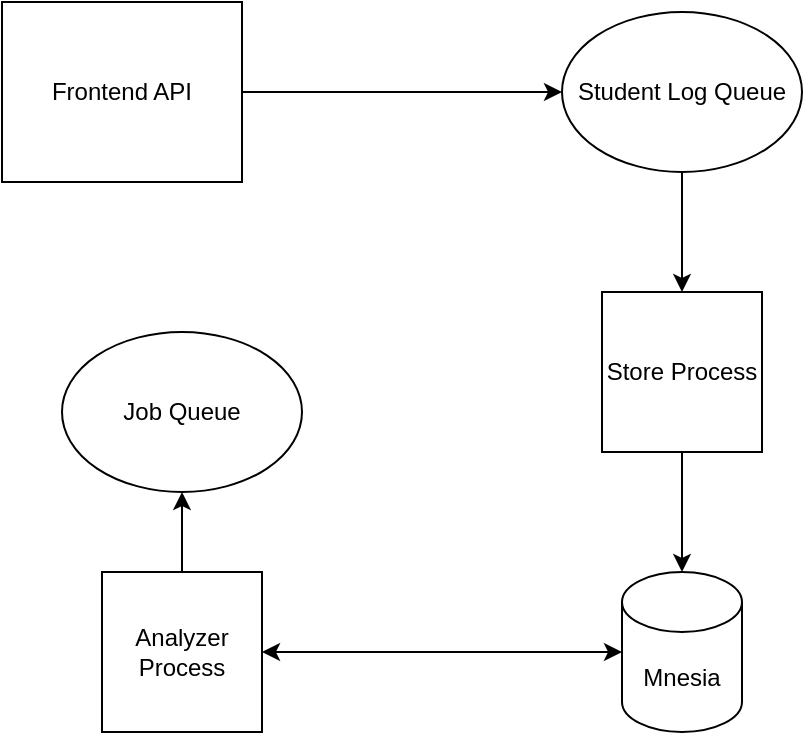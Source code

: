 <mxfile version="21.1.2" type="device">
  <diagram name="Page-1" id="56weg6uC7MEWqBnEIINK">
    <mxGraphModel dx="1114" dy="999" grid="1" gridSize="10" guides="1" tooltips="1" connect="1" arrows="1" fold="1" page="1" pageScale="1" pageWidth="850" pageHeight="1100" math="0" shadow="0">
      <root>
        <mxCell id="0" />
        <mxCell id="1" parent="0" />
        <mxCell id="6A0KOn8uIdy0uQehnbU4-1" value="Frontend API" style="rounded=0;whiteSpace=wrap;html=1;" vertex="1" parent="1">
          <mxGeometry x="110" y="275" width="120" height="90" as="geometry" />
        </mxCell>
        <mxCell id="6A0KOn8uIdy0uQehnbU4-2" value="Student Log Queue" style="ellipse;whiteSpace=wrap;html=1;" vertex="1" parent="1">
          <mxGeometry x="390" y="280" width="120" height="80" as="geometry" />
        </mxCell>
        <mxCell id="6A0KOn8uIdy0uQehnbU4-3" value="Mnesia" style="shape=cylinder3;whiteSpace=wrap;html=1;boundedLbl=1;backgroundOutline=1;size=15;" vertex="1" parent="1">
          <mxGeometry x="420" y="560" width="60" height="80" as="geometry" />
        </mxCell>
        <mxCell id="6A0KOn8uIdy0uQehnbU4-5" value="Store Process" style="whiteSpace=wrap;html=1;aspect=fixed;" vertex="1" parent="1">
          <mxGeometry x="410" y="420" width="80" height="80" as="geometry" />
        </mxCell>
        <mxCell id="6A0KOn8uIdy0uQehnbU4-6" value="" style="endArrow=classic;html=1;rounded=0;exitX=1;exitY=0.5;exitDx=0;exitDy=0;entryX=0;entryY=0.5;entryDx=0;entryDy=0;" edge="1" parent="1" source="6A0KOn8uIdy0uQehnbU4-1" target="6A0KOn8uIdy0uQehnbU4-2">
          <mxGeometry width="50" height="50" relative="1" as="geometry">
            <mxPoint x="400" y="540" as="sourcePoint" />
            <mxPoint x="450" y="490" as="targetPoint" />
          </mxGeometry>
        </mxCell>
        <mxCell id="6A0KOn8uIdy0uQehnbU4-7" value="" style="endArrow=classic;html=1;rounded=0;exitX=0.5;exitY=1;exitDx=0;exitDy=0;" edge="1" parent="1" source="6A0KOn8uIdy0uQehnbU4-2">
          <mxGeometry width="50" height="50" relative="1" as="geometry">
            <mxPoint x="400" y="540" as="sourcePoint" />
            <mxPoint x="450" y="420" as="targetPoint" />
          </mxGeometry>
        </mxCell>
        <mxCell id="6A0KOn8uIdy0uQehnbU4-8" value="" style="endArrow=classic;html=1;rounded=0;entryX=0.5;entryY=0;entryDx=0;entryDy=0;entryPerimeter=0;" edge="1" parent="1" source="6A0KOn8uIdy0uQehnbU4-5" target="6A0KOn8uIdy0uQehnbU4-3">
          <mxGeometry width="50" height="50" relative="1" as="geometry">
            <mxPoint x="400" y="540" as="sourcePoint" />
            <mxPoint x="450" y="490" as="targetPoint" />
          </mxGeometry>
        </mxCell>
        <mxCell id="6A0KOn8uIdy0uQehnbU4-9" value="Analyzer Process" style="whiteSpace=wrap;html=1;aspect=fixed;" vertex="1" parent="1">
          <mxGeometry x="160" y="560" width="80" height="80" as="geometry" />
        </mxCell>
        <mxCell id="6A0KOn8uIdy0uQehnbU4-10" value="Job Queue" style="ellipse;whiteSpace=wrap;html=1;" vertex="1" parent="1">
          <mxGeometry x="140" y="440" width="120" height="80" as="geometry" />
        </mxCell>
        <mxCell id="6A0KOn8uIdy0uQehnbU4-14" value="" style="endArrow=classic;html=1;rounded=0;exitX=0.5;exitY=0;exitDx=0;exitDy=0;entryX=0.5;entryY=1;entryDx=0;entryDy=0;" edge="1" parent="1" source="6A0KOn8uIdy0uQehnbU4-9" target="6A0KOn8uIdy0uQehnbU4-10">
          <mxGeometry width="50" height="50" relative="1" as="geometry">
            <mxPoint x="400" y="530" as="sourcePoint" />
            <mxPoint x="450" y="480" as="targetPoint" />
          </mxGeometry>
        </mxCell>
        <mxCell id="6A0KOn8uIdy0uQehnbU4-15" value="" style="endArrow=classic;startArrow=classic;html=1;rounded=0;exitX=1;exitY=0.5;exitDx=0;exitDy=0;entryX=0;entryY=0.5;entryDx=0;entryDy=0;entryPerimeter=0;" edge="1" parent="1" source="6A0KOn8uIdy0uQehnbU4-9" target="6A0KOn8uIdy0uQehnbU4-3">
          <mxGeometry width="50" height="50" relative="1" as="geometry">
            <mxPoint x="400" y="530" as="sourcePoint" />
            <mxPoint x="450" y="480" as="targetPoint" />
          </mxGeometry>
        </mxCell>
      </root>
    </mxGraphModel>
  </diagram>
</mxfile>

